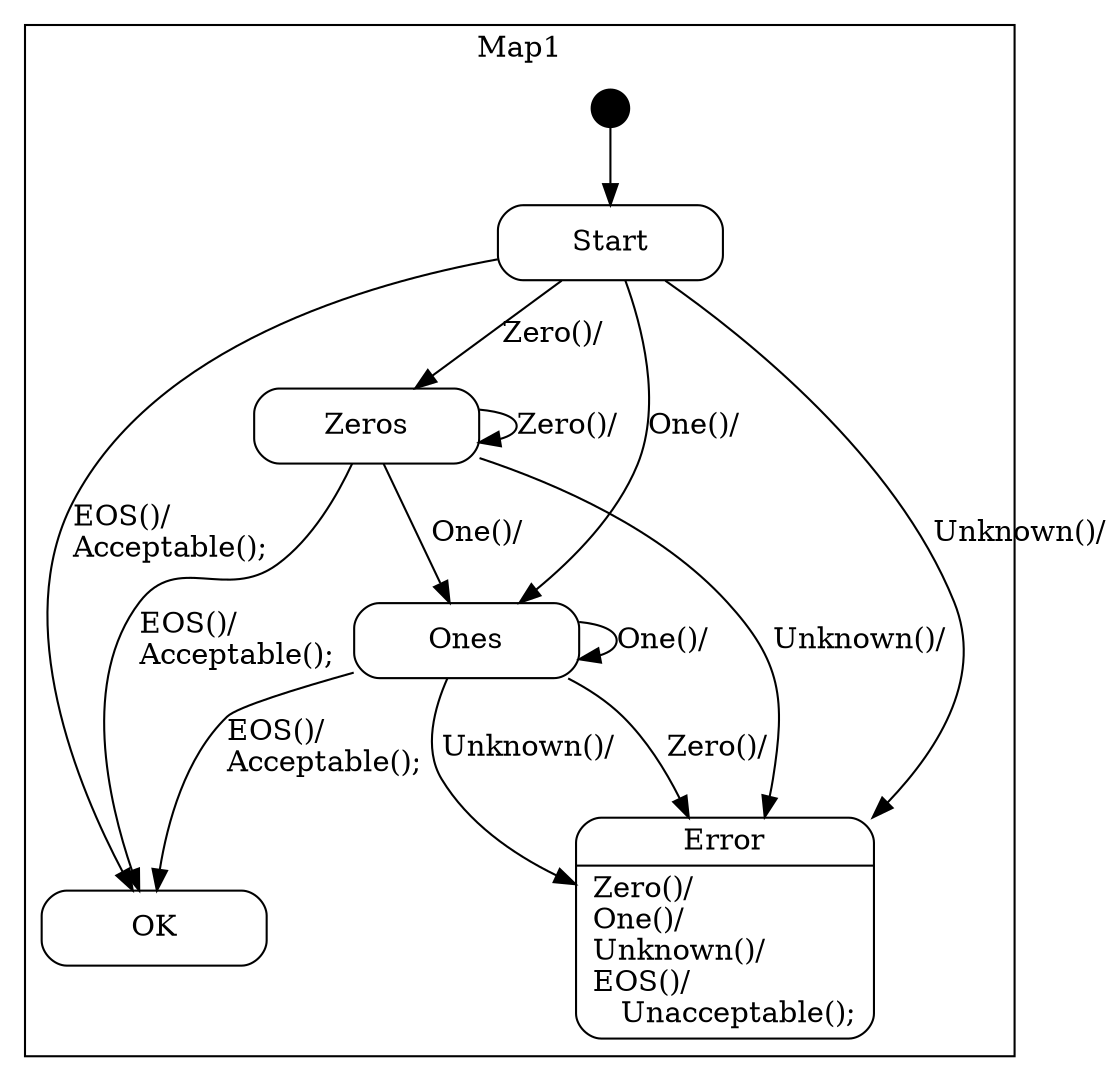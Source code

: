 digraph AppClass {

    node
        [shape=Mrecord width=1.5];

    subgraph cluster_Map1 {

        label="Map1";

        //
        // States (Nodes)
        //

        "Map1::Start"
            [label="{Start}"];

        "Map1::Zeros"
            [label="{Zeros}"];

        "Map1::Ones"
            [label="{Ones}"];

        "Map1::OK"
            [label="{OK}"];

        "Map1::Error"
            [label="{Error|Zero()/\lOne()/\lUnknown()/\lEOS()/\l&nbsp;&nbsp;&nbsp;Unacceptable();\l}"];

        "%start"
            [label="" shape=circle style=filled fillcolor=black width=0.25];

    }

    //
    // Transitions (Edges)
    //

    "Map1::Start" -> "Map1::Zeros"
        [label="Zero()/\l"];

    "Map1::Start" -> "Map1::Ones"
        [label="One()/\l"];

    "Map1::Start" -> "Map1::Error"
        [label="Unknown()/\l"];

    "Map1::Start" -> "Map1::OK"
        [label="EOS()/\lAcceptable();\l"];

    "Map1::Zeros" -> "Map1::Zeros"
        [label="Zero()/\l"];

    "Map1::Zeros" -> "Map1::Ones"
        [label="One()/\l"];

    "Map1::Zeros" -> "Map1::Error"
        [label="Unknown()/\l"];

    "Map1::Zeros" -> "Map1::OK"
        [label="EOS()/\lAcceptable();\l"];

    "Map1::Ones" -> "Map1::Error"
        [label="Zero()/\l"];

    "Map1::Ones" -> "Map1::Ones"
        [label="One()/\l"];

    "Map1::Ones" -> "Map1::Error"
        [label="Unknown()/\l"];

    "Map1::Ones" -> "Map1::OK"
        [label="EOS()/\lAcceptable();\l"];

    "%start" -> "Map1::Start"

}
